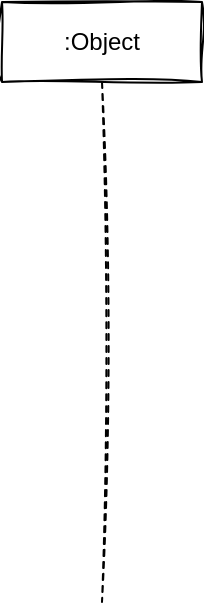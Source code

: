 <mxfile version="22.1.15" type="device">
  <diagram name="第 1 页" id="au-L3_Ta2gkG0wOd2s2Q">
    <mxGraphModel dx="1114" dy="765" grid="1" gridSize="10" guides="1" tooltips="1" connect="1" arrows="1" fold="1" page="1" pageScale="1" pageWidth="827" pageHeight="1169" math="0" shadow="0">
      <root>
        <mxCell id="0" />
        <mxCell id="1" parent="0" />
        <mxCell id="vkQXLphcsqaill5UG_bD-1" value=":Object" style="shape=umlLifeline;perimeter=lifelinePerimeter;whiteSpace=wrap;html=1;container=1;dropTarget=0;collapsible=0;recursiveResize=0;outlineConnect=0;portConstraint=eastwest;newEdgeStyle={&quot;curved&quot;:0,&quot;rounded&quot;:0};sketch=1;curveFitting=1;jiggle=2;" vertex="1" parent="1">
          <mxGeometry x="360" y="240" width="100" height="300" as="geometry" />
        </mxCell>
      </root>
    </mxGraphModel>
  </diagram>
</mxfile>

